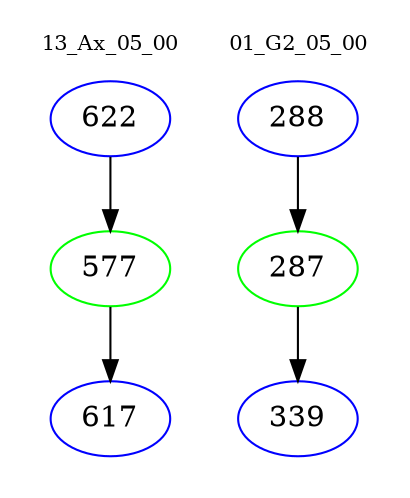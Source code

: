 digraph{
subgraph cluster_0 {
color = white
label = "13_Ax_05_00";
fontsize=10;
T0_622 [label="622", color="blue"]
T0_622 -> T0_577 [color="black"]
T0_577 [label="577", color="green"]
T0_577 -> T0_617 [color="black"]
T0_617 [label="617", color="blue"]
}
subgraph cluster_1 {
color = white
label = "01_G2_05_00";
fontsize=10;
T1_288 [label="288", color="blue"]
T1_288 -> T1_287 [color="black"]
T1_287 [label="287", color="green"]
T1_287 -> T1_339 [color="black"]
T1_339 [label="339", color="blue"]
}
}
